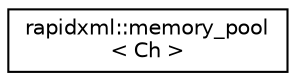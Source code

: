 digraph "Graphical Class Hierarchy"
{
 // LATEX_PDF_SIZE
  edge [fontname="Helvetica",fontsize="10",labelfontname="Helvetica",labelfontsize="10"];
  node [fontname="Helvetica",fontsize="10",shape=record];
  rankdir="LR";
  Node0 [label="rapidxml::memory_pool\l\< Ch \>",height=0.2,width=0.4,color="black", fillcolor="white", style="filled",URL="$classrapidxml_1_1memory__pool.html",tooltip=" "];
}
